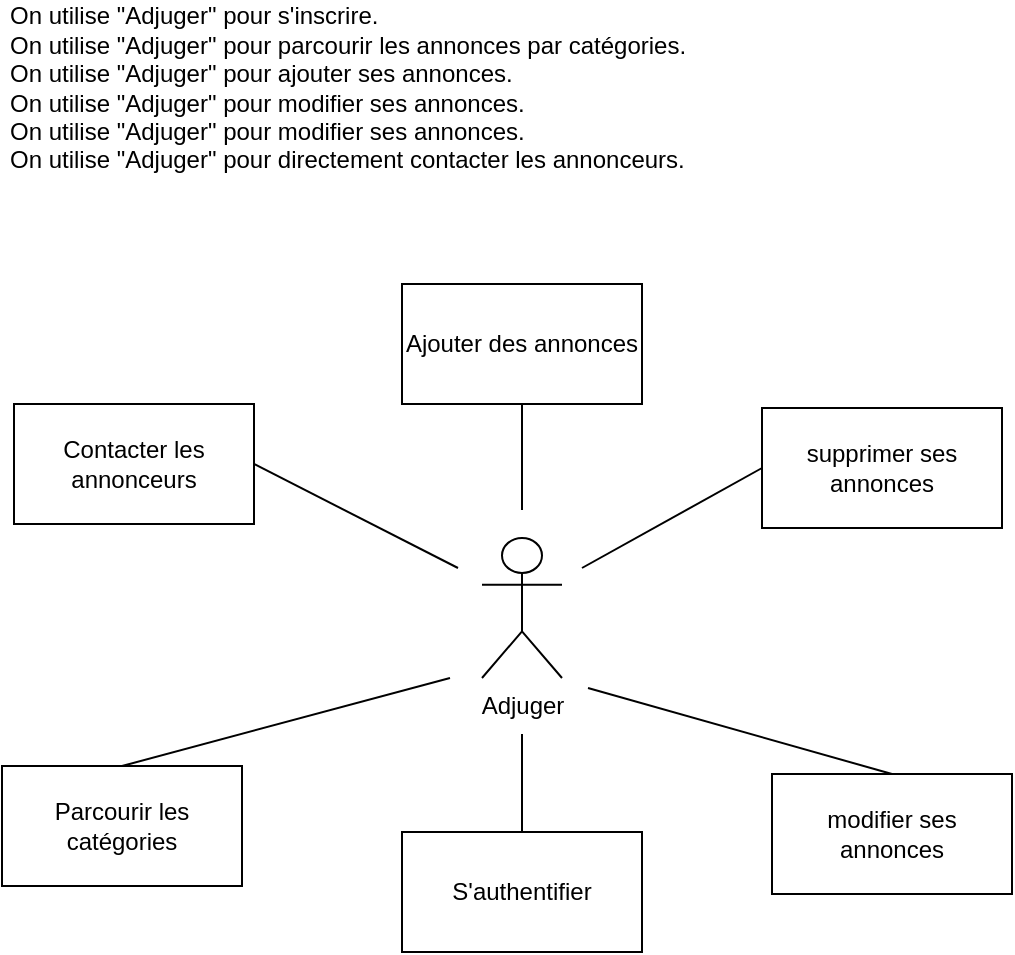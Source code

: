 <mxfile version="14.1.8" type="device"><diagram id="bJmNU--2hyGFAaiD2pXV" name="Page-1"><mxGraphModel dx="905" dy="705" grid="0" gridSize="10" guides="1" tooltips="1" connect="1" arrows="1" fold="1" page="1" pageScale="1" pageWidth="827" pageHeight="1169" math="0" shadow="0"><root><mxCell id="0"/><mxCell id="1" parent="0"/><mxCell id="It_Pz7CVpYuebFM5wpr2-8" value="S'authentifier" style="rounded=0;whiteSpace=wrap;html=1;" parent="1" vertex="1"><mxGeometry x="378" y="664" width="120" height="60" as="geometry"/></mxCell><mxCell id="It_Pz7CVpYuebFM5wpr2-9" value="Ajouter des annonces" style="rounded=0;whiteSpace=wrap;html=1;" parent="1" vertex="1"><mxGeometry x="378" y="390" width="120" height="60" as="geometry"/></mxCell><mxCell id="It_Pz7CVpYuebFM5wpr2-11" value="Parcourir les catégories" style="rounded=0;whiteSpace=wrap;html=1;" parent="1" vertex="1"><mxGeometry x="178" y="631" width="120" height="60" as="geometry"/></mxCell><mxCell id="It_Pz7CVpYuebFM5wpr2-12" value="Contacter les annonceurs" style="rounded=0;whiteSpace=wrap;html=1;" parent="1" vertex="1"><mxGeometry x="184" y="450" width="120" height="60" as="geometry"/></mxCell><mxCell id="It_Pz7CVpYuebFM5wpr2-13" value="" style="endArrow=none;html=1;exitX=1;exitY=0.5;exitDx=0;exitDy=0;" parent="1" source="It_Pz7CVpYuebFM5wpr2-12" edge="1"><mxGeometry width="50" height="50" relative="1" as="geometry"><mxPoint x="409" y="589" as="sourcePoint"/><mxPoint x="406" y="532" as="targetPoint"/></mxGeometry></mxCell><mxCell id="It_Pz7CVpYuebFM5wpr2-14" value="" style="endArrow=none;html=1;entryX=0.5;entryY=1;entryDx=0;entryDy=0;" parent="1" target="It_Pz7CVpYuebFM5wpr2-9" edge="1"><mxGeometry width="50" height="50" relative="1" as="geometry"><mxPoint x="438" y="503" as="sourcePoint"/><mxPoint x="459" y="539" as="targetPoint"/></mxGeometry></mxCell><mxCell id="It_Pz7CVpYuebFM5wpr2-15" value="" style="endArrow=none;html=1;entryX=0.5;entryY=0;entryDx=0;entryDy=0;" parent="1" target="It_Pz7CVpYuebFM5wpr2-8" edge="1"><mxGeometry width="50" height="50" relative="1" as="geometry"><mxPoint x="438" y="615" as="sourcePoint"/><mxPoint x="459" y="539" as="targetPoint"/></mxGeometry></mxCell><mxCell id="It_Pz7CVpYuebFM5wpr2-16" value="" style="endArrow=none;html=1;exitX=0.5;exitY=0;exitDx=0;exitDy=0;" parent="1" source="It_Pz7CVpYuebFM5wpr2-11" edge="1"><mxGeometry width="50" height="50" relative="1" as="geometry"><mxPoint x="409" y="589" as="sourcePoint"/><mxPoint x="402" y="587" as="targetPoint"/></mxGeometry></mxCell><mxCell id="It_Pz7CVpYuebFM5wpr2-20" value="On utilise &quot;Adjuger&quot; pour s'inscrire.&lt;br&gt;On utilise &quot;Adjuger&quot; pour parcourir les annonces par catégories.&lt;br&gt;On utilise &quot;Adjuger&quot; pour ajouter ses annonces.&lt;br&gt;On utilise &quot;Adjuger&quot; pour modifier ses annonces.&lt;br&gt;On utilise &quot;Adjuger&quot; pour modifier ses annonces.&lt;br&gt;On utilise &quot;Adjuger&quot; pour directement contacter les annonceurs.&lt;br&gt;" style="text;html=1;align=left;verticalAlign=middle;resizable=0;points=[];autosize=1;" parent="1" vertex="1"><mxGeometry x="180" y="248" width="348" height="88" as="geometry"/></mxCell><mxCell id="q6Ampr7bIjMhnkxtXBCV-2" value="&lt;span&gt;modifier ses annonces&lt;/span&gt;" style="rounded=0;whiteSpace=wrap;html=1;" parent="1" vertex="1"><mxGeometry x="563" y="635" width="120" height="60" as="geometry"/></mxCell><mxCell id="q6Ampr7bIjMhnkxtXBCV-3" value="&lt;span&gt;supprimer ses annonces&lt;/span&gt;" style="rounded=0;whiteSpace=wrap;html=1;" parent="1" vertex="1"><mxGeometry x="558" y="452" width="120" height="60" as="geometry"/></mxCell><mxCell id="It_Pz7CVpYuebFM5wpr2-5" value="Adjuger" style="shape=umlActor;verticalLabelPosition=bottom;verticalAlign=top;html=1;outlineConnect=0;" parent="1" vertex="1"><mxGeometry x="418" y="517" width="40" height="70" as="geometry"/></mxCell><mxCell id="q6Ampr7bIjMhnkxtXBCV-5" value="" style="endArrow=none;html=1;entryX=0.5;entryY=0;entryDx=0;entryDy=0;" parent="1" target="q6Ampr7bIjMhnkxtXBCV-2" edge="1"><mxGeometry width="50" height="50" relative="1" as="geometry"><mxPoint x="471" y="592" as="sourcePoint"/><mxPoint x="428" y="550.333" as="targetPoint"/></mxGeometry></mxCell><mxCell id="q6Ampr7bIjMhnkxtXBCV-6" value="" style="endArrow=none;html=1;entryX=0;entryY=0.5;entryDx=0;entryDy=0;" parent="1" target="q6Ampr7bIjMhnkxtXBCV-3" edge="1"><mxGeometry width="50" height="50" relative="1" as="geometry"><mxPoint x="468" y="532" as="sourcePoint"/><mxPoint x="634" y="609" as="targetPoint"/></mxGeometry></mxCell></root></mxGraphModel></diagram></mxfile>